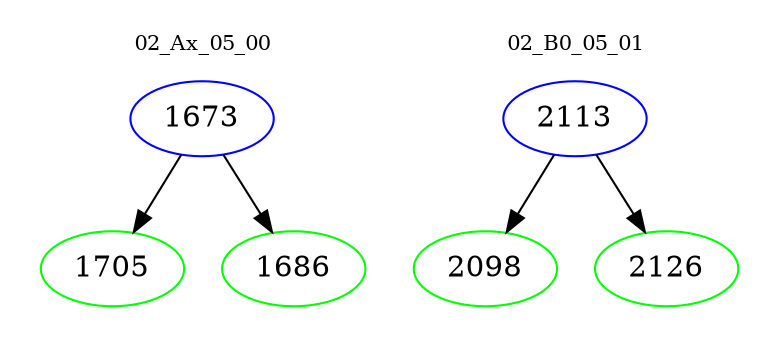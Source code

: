 digraph{
subgraph cluster_0 {
color = white
label = "02_Ax_05_00";
fontsize=10;
T0_1673 [label="1673", color="blue"]
T0_1673 -> T0_1705 [color="black"]
T0_1705 [label="1705", color="green"]
T0_1673 -> T0_1686 [color="black"]
T0_1686 [label="1686", color="green"]
}
subgraph cluster_1 {
color = white
label = "02_B0_05_01";
fontsize=10;
T1_2113 [label="2113", color="blue"]
T1_2113 -> T1_2098 [color="black"]
T1_2098 [label="2098", color="green"]
T1_2113 -> T1_2126 [color="black"]
T1_2126 [label="2126", color="green"]
}
}
